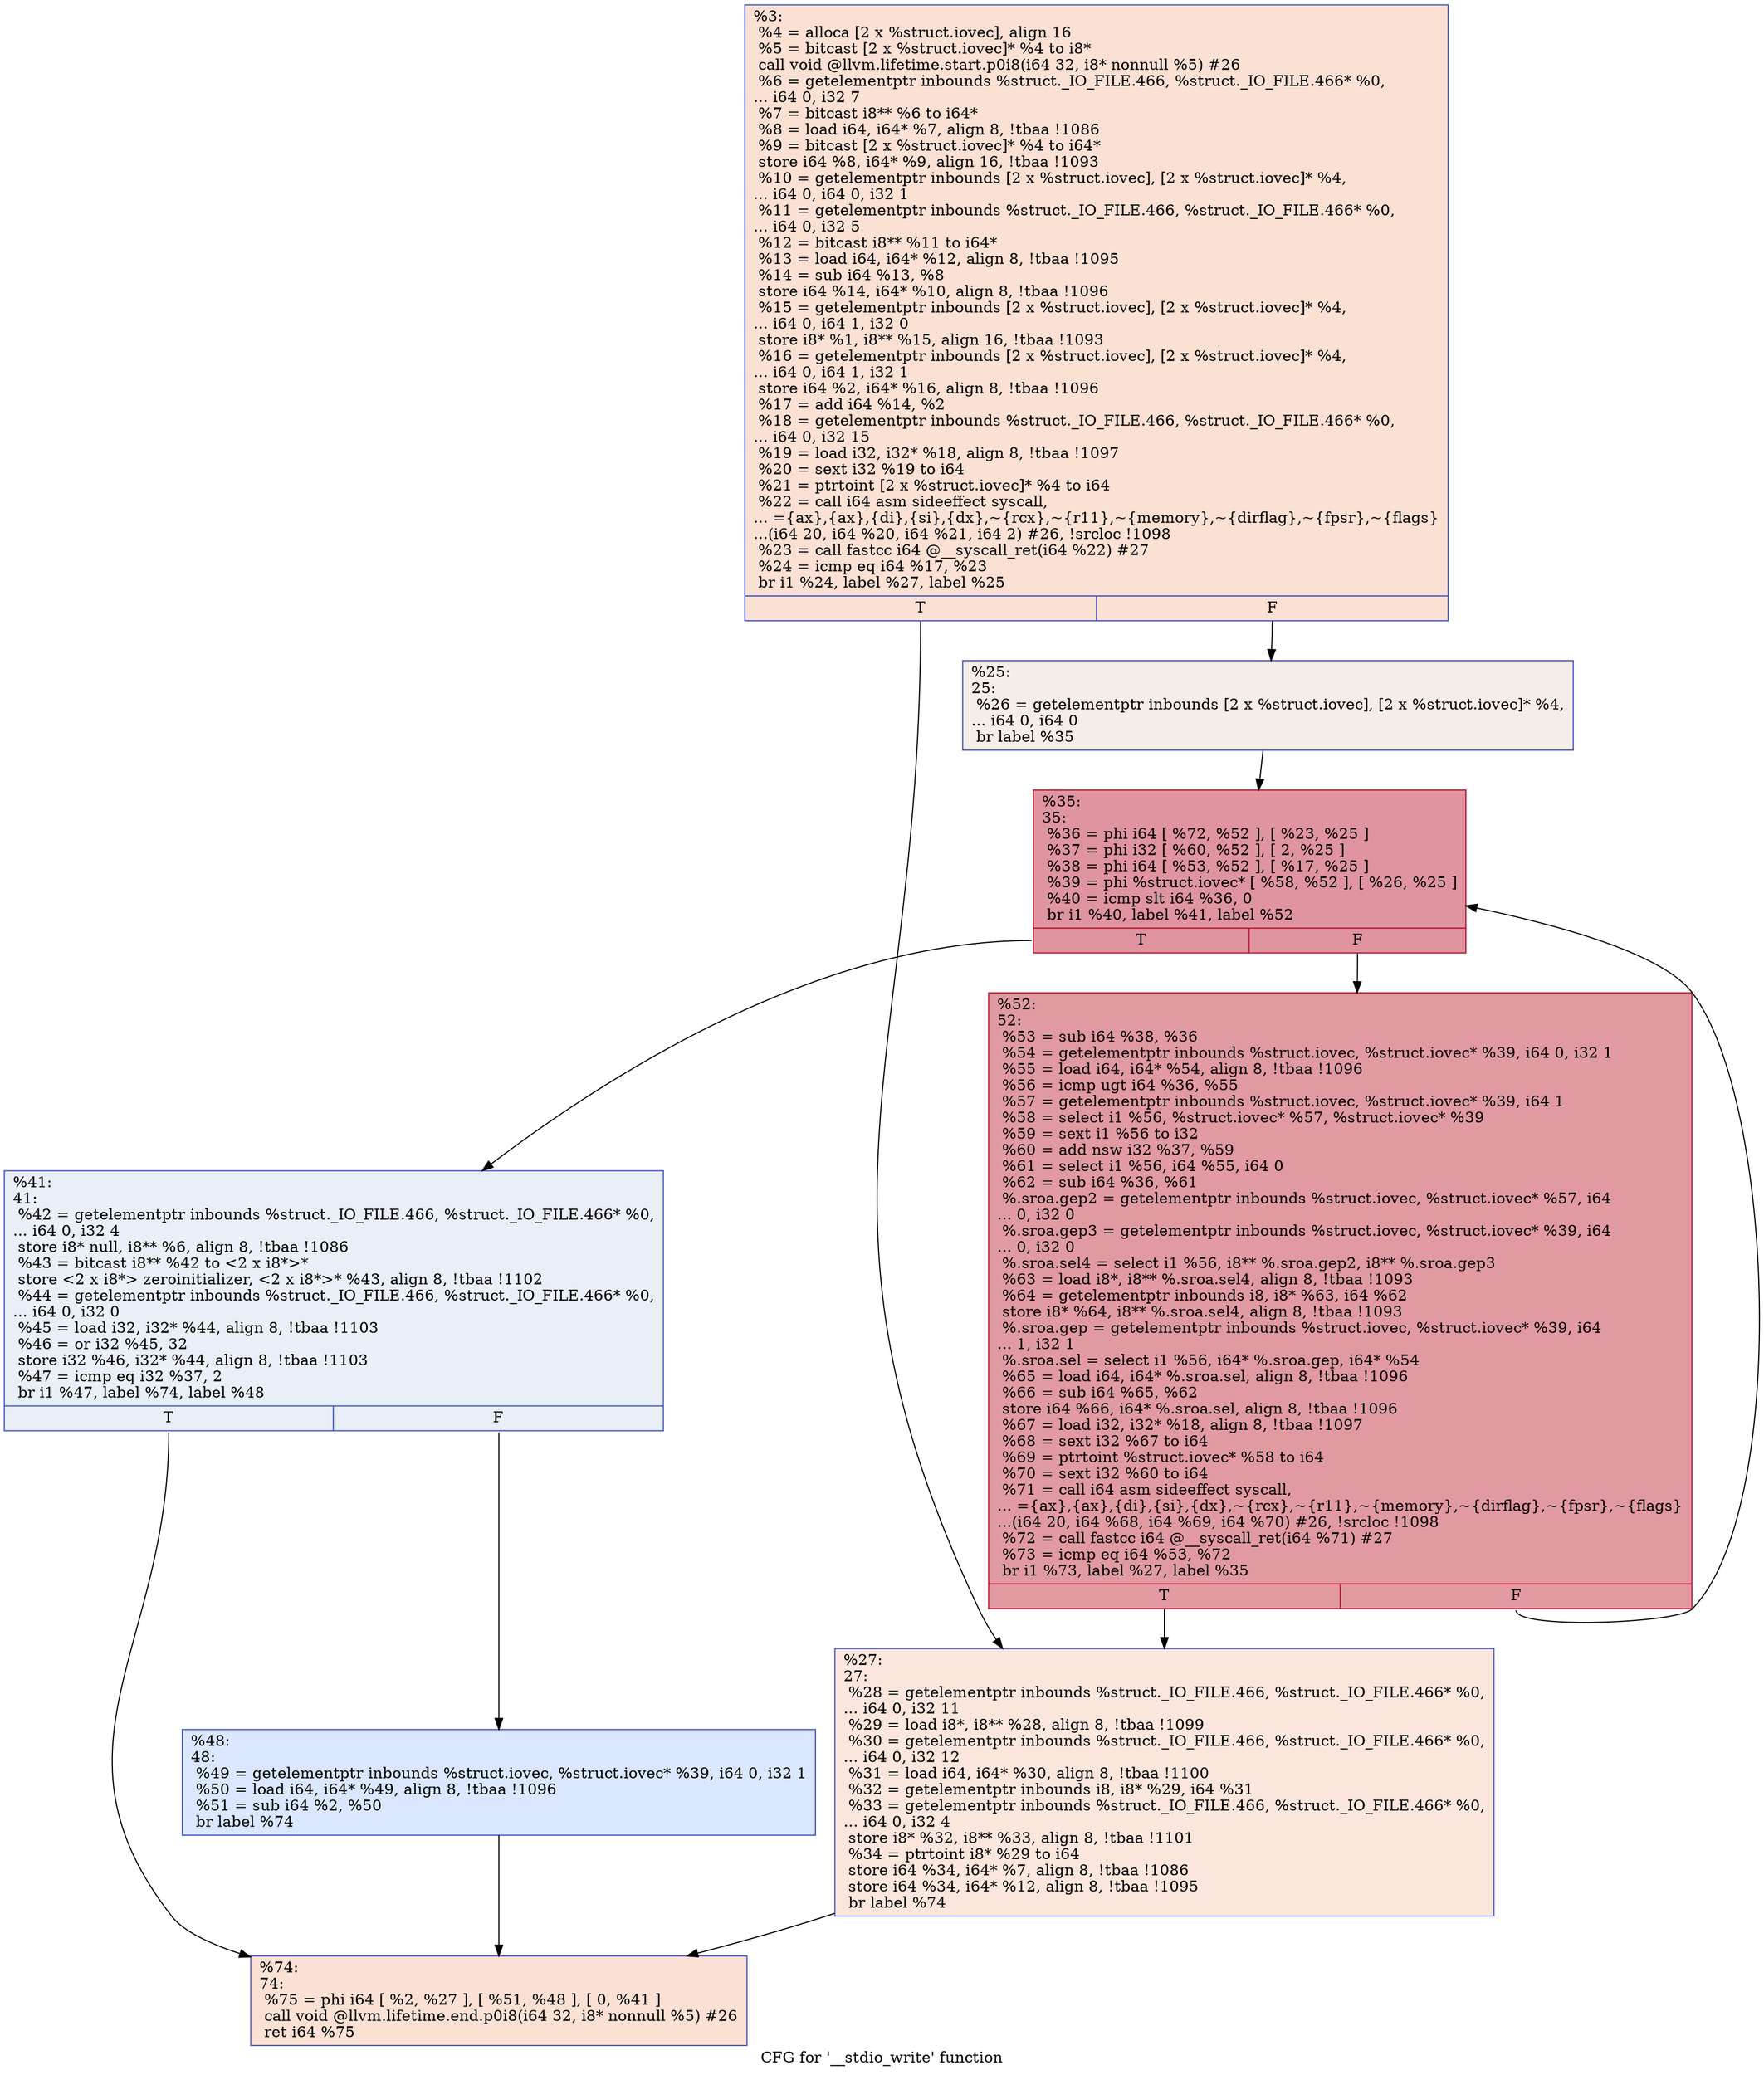 digraph "CFG for '__stdio_write' function" {
	label="CFG for '__stdio_write' function";

	Node0x1554e40 [shape=record,color="#3d50c3ff", style=filled, fillcolor="#f7b99e70",label="{%3:\l  %4 = alloca [2 x %struct.iovec], align 16\l  %5 = bitcast [2 x %struct.iovec]* %4 to i8*\l  call void @llvm.lifetime.start.p0i8(i64 32, i8* nonnull %5) #26\l  %6 = getelementptr inbounds %struct._IO_FILE.466, %struct._IO_FILE.466* %0,\l... i64 0, i32 7\l  %7 = bitcast i8** %6 to i64*\l  %8 = load i64, i64* %7, align 8, !tbaa !1086\l  %9 = bitcast [2 x %struct.iovec]* %4 to i64*\l  store i64 %8, i64* %9, align 16, !tbaa !1093\l  %10 = getelementptr inbounds [2 x %struct.iovec], [2 x %struct.iovec]* %4,\l... i64 0, i64 0, i32 1\l  %11 = getelementptr inbounds %struct._IO_FILE.466, %struct._IO_FILE.466* %0,\l... i64 0, i32 5\l  %12 = bitcast i8** %11 to i64*\l  %13 = load i64, i64* %12, align 8, !tbaa !1095\l  %14 = sub i64 %13, %8\l  store i64 %14, i64* %10, align 8, !tbaa !1096\l  %15 = getelementptr inbounds [2 x %struct.iovec], [2 x %struct.iovec]* %4,\l... i64 0, i64 1, i32 0\l  store i8* %1, i8** %15, align 16, !tbaa !1093\l  %16 = getelementptr inbounds [2 x %struct.iovec], [2 x %struct.iovec]* %4,\l... i64 0, i64 1, i32 1\l  store i64 %2, i64* %16, align 8, !tbaa !1096\l  %17 = add i64 %14, %2\l  %18 = getelementptr inbounds %struct._IO_FILE.466, %struct._IO_FILE.466* %0,\l... i64 0, i32 15\l  %19 = load i32, i32* %18, align 8, !tbaa !1097\l  %20 = sext i32 %19 to i64\l  %21 = ptrtoint [2 x %struct.iovec]* %4 to i64\l  %22 = call i64 asm sideeffect syscall,\l... =\{ax\},\{ax\},\{di\},\{si\},\{dx\},~\{rcx\},~\{r11\},~\{memory\},~\{dirflag\},~\{fpsr\},~\{flags\}\l...(i64 20, i64 %20, i64 %21, i64 2) #26, !srcloc !1098\l  %23 = call fastcc i64 @__syscall_ret(i64 %22) #27\l  %24 = icmp eq i64 %17, %23\l  br i1 %24, label %27, label %25\l|{<s0>T|<s1>F}}"];
	Node0x1554e40:s0 -> Node0x1555530;
	Node0x1554e40:s1 -> Node0x15554e0;
	Node0x15554e0 [shape=record,color="#3d50c3ff", style=filled, fillcolor="#e8d6cc70",label="{%25:\l25:                                               \l  %26 = getelementptr inbounds [2 x %struct.iovec], [2 x %struct.iovec]* %4,\l... i64 0, i64 0\l  br label %35\l}"];
	Node0x15554e0 -> Node0x1555580;
	Node0x1555530 [shape=record,color="#3d50c3ff", style=filled, fillcolor="#f3c7b170",label="{%27:\l27:                                               \l  %28 = getelementptr inbounds %struct._IO_FILE.466, %struct._IO_FILE.466* %0,\l... i64 0, i32 11\l  %29 = load i8*, i8** %28, align 8, !tbaa !1099\l  %30 = getelementptr inbounds %struct._IO_FILE.466, %struct._IO_FILE.466* %0,\l... i64 0, i32 12\l  %31 = load i64, i64* %30, align 8, !tbaa !1100\l  %32 = getelementptr inbounds i8, i8* %29, i64 %31\l  %33 = getelementptr inbounds %struct._IO_FILE.466, %struct._IO_FILE.466* %0,\l... i64 0, i32 4\l  store i8* %32, i8** %33, align 8, !tbaa !1101\l  %34 = ptrtoint i8* %29 to i64\l  store i64 %34, i64* %7, align 8, !tbaa !1086\l  store i64 %34, i64* %12, align 8, !tbaa !1095\l  br label %74\l}"];
	Node0x1555530 -> Node0x15556c0;
	Node0x1555580 [shape=record,color="#b70d28ff", style=filled, fillcolor="#b70d2870",label="{%35:\l35:                                               \l  %36 = phi i64 [ %72, %52 ], [ %23, %25 ]\l  %37 = phi i32 [ %60, %52 ], [ 2, %25 ]\l  %38 = phi i64 [ %53, %52 ], [ %17, %25 ]\l  %39 = phi %struct.iovec* [ %58, %52 ], [ %26, %25 ]\l  %40 = icmp slt i64 %36, 0\l  br i1 %40, label %41, label %52\l|{<s0>T|<s1>F}}"];
	Node0x1555580:s0 -> Node0x15555d0;
	Node0x1555580:s1 -> Node0x1555670;
	Node0x15555d0 [shape=record,color="#3d50c3ff", style=filled, fillcolor="#cedaeb70",label="{%41:\l41:                                               \l  %42 = getelementptr inbounds %struct._IO_FILE.466, %struct._IO_FILE.466* %0,\l... i64 0, i32 4\l  store i8* null, i8** %6, align 8, !tbaa !1086\l  %43 = bitcast i8** %42 to \<2 x i8*\>*\l  store \<2 x i8*\> zeroinitializer, \<2 x i8*\>* %43, align 8, !tbaa !1102\l  %44 = getelementptr inbounds %struct._IO_FILE.466, %struct._IO_FILE.466* %0,\l... i64 0, i32 0\l  %45 = load i32, i32* %44, align 8, !tbaa !1103\l  %46 = or i32 %45, 32\l  store i32 %46, i32* %44, align 8, !tbaa !1103\l  %47 = icmp eq i32 %37, 2\l  br i1 %47, label %74, label %48\l|{<s0>T|<s1>F}}"];
	Node0x15555d0:s0 -> Node0x15556c0;
	Node0x15555d0:s1 -> Node0x1555620;
	Node0x1555620 [shape=record,color="#3d50c3ff", style=filled, fillcolor="#abc8fd70",label="{%48:\l48:                                               \l  %49 = getelementptr inbounds %struct.iovec, %struct.iovec* %39, i64 0, i32 1\l  %50 = load i64, i64* %49, align 8, !tbaa !1096\l  %51 = sub i64 %2, %50\l  br label %74\l}"];
	Node0x1555620 -> Node0x15556c0;
	Node0x1555670 [shape=record,color="#b70d28ff", style=filled, fillcolor="#bb1b2c70",label="{%52:\l52:                                               \l  %53 = sub i64 %38, %36\l  %54 = getelementptr inbounds %struct.iovec, %struct.iovec* %39, i64 0, i32 1\l  %55 = load i64, i64* %54, align 8, !tbaa !1096\l  %56 = icmp ugt i64 %36, %55\l  %57 = getelementptr inbounds %struct.iovec, %struct.iovec* %39, i64 1\l  %58 = select i1 %56, %struct.iovec* %57, %struct.iovec* %39\l  %59 = sext i1 %56 to i32\l  %60 = add nsw i32 %37, %59\l  %61 = select i1 %56, i64 %55, i64 0\l  %62 = sub i64 %36, %61\l  %.sroa.gep2 = getelementptr inbounds %struct.iovec, %struct.iovec* %57, i64\l... 0, i32 0\l  %.sroa.gep3 = getelementptr inbounds %struct.iovec, %struct.iovec* %39, i64\l... 0, i32 0\l  %.sroa.sel4 = select i1 %56, i8** %.sroa.gep2, i8** %.sroa.gep3\l  %63 = load i8*, i8** %.sroa.sel4, align 8, !tbaa !1093\l  %64 = getelementptr inbounds i8, i8* %63, i64 %62\l  store i8* %64, i8** %.sroa.sel4, align 8, !tbaa !1093\l  %.sroa.gep = getelementptr inbounds %struct.iovec, %struct.iovec* %39, i64\l... 1, i32 1\l  %.sroa.sel = select i1 %56, i64* %.sroa.gep, i64* %54\l  %65 = load i64, i64* %.sroa.sel, align 8, !tbaa !1096\l  %66 = sub i64 %65, %62\l  store i64 %66, i64* %.sroa.sel, align 8, !tbaa !1096\l  %67 = load i32, i32* %18, align 8, !tbaa !1097\l  %68 = sext i32 %67 to i64\l  %69 = ptrtoint %struct.iovec* %58 to i64\l  %70 = sext i32 %60 to i64\l  %71 = call i64 asm sideeffect syscall,\l... =\{ax\},\{ax\},\{di\},\{si\},\{dx\},~\{rcx\},~\{r11\},~\{memory\},~\{dirflag\},~\{fpsr\},~\{flags\}\l...(i64 20, i64 %68, i64 %69, i64 %70) #26, !srcloc !1098\l  %72 = call fastcc i64 @__syscall_ret(i64 %71) #27\l  %73 = icmp eq i64 %53, %72\l  br i1 %73, label %27, label %35\l|{<s0>T|<s1>F}}"];
	Node0x1555670:s0 -> Node0x1555530;
	Node0x1555670:s1 -> Node0x1555580;
	Node0x15556c0 [shape=record,color="#3d50c3ff", style=filled, fillcolor="#f7b99e70",label="{%74:\l74:                                               \l  %75 = phi i64 [ %2, %27 ], [ %51, %48 ], [ 0, %41 ]\l  call void @llvm.lifetime.end.p0i8(i64 32, i8* nonnull %5) #26\l  ret i64 %75\l}"];
}
